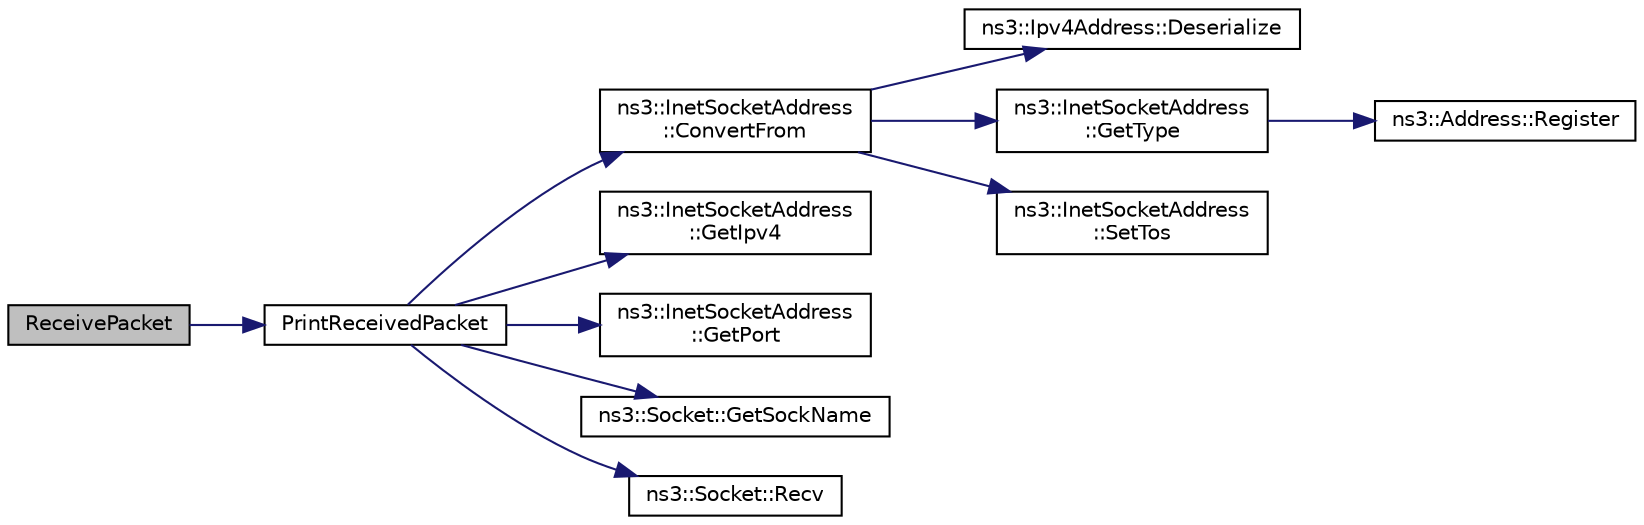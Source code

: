 digraph "ReceivePacket"
{
 // LATEX_PDF_SIZE
  edge [fontname="Helvetica",fontsize="10",labelfontname="Helvetica",labelfontsize="10"];
  node [fontname="Helvetica",fontsize="10",shape=record];
  rankdir="LR";
  Node1 [label="ReceivePacket",height=0.2,width=0.4,color="black", fillcolor="grey75", style="filled", fontcolor="black",tooltip=" "];
  Node1 -> Node2 [color="midnightblue",fontsize="10",style="solid",fontname="Helvetica"];
  Node2 [label="PrintReceivedPacket",height=0.2,width=0.4,color="black", fillcolor="white", style="filled",URL="$wifi-simple-interference_8cc.html#ad8addb72baae43bf761d7d7621c26b21",tooltip=" "];
  Node2 -> Node3 [color="midnightblue",fontsize="10",style="solid",fontname="Helvetica"];
  Node3 [label="ns3::InetSocketAddress\l::ConvertFrom",height=0.2,width=0.4,color="black", fillcolor="white", style="filled",URL="$classns3_1_1_inet_socket_address.html#ade776b1109e7b9a7be0b22ced49931e3",tooltip="Returns an InetSocketAddress which corresponds to the input Address."];
  Node3 -> Node4 [color="midnightblue",fontsize="10",style="solid",fontname="Helvetica"];
  Node4 [label="ns3::Ipv4Address::Deserialize",height=0.2,width=0.4,color="black", fillcolor="white", style="filled",URL="$classns3_1_1_ipv4_address.html#ac6e205258d95465ce51c148e51590760",tooltip=" "];
  Node3 -> Node5 [color="midnightblue",fontsize="10",style="solid",fontname="Helvetica"];
  Node5 [label="ns3::InetSocketAddress\l::GetType",height=0.2,width=0.4,color="black", fillcolor="white", style="filled",URL="$classns3_1_1_inet_socket_address.html#ae194de8f5f1884e3b755179891d20bba",tooltip="Get the underlying address type (automatically assigned)."];
  Node5 -> Node6 [color="midnightblue",fontsize="10",style="solid",fontname="Helvetica"];
  Node6 [label="ns3::Address::Register",height=0.2,width=0.4,color="black", fillcolor="white", style="filled",URL="$classns3_1_1_address.html#a75d239c79bb3c39d64a8db4f2d3d9b20",tooltip="Allocate a new type id for a new type of address."];
  Node3 -> Node7 [color="midnightblue",fontsize="10",style="solid",fontname="Helvetica"];
  Node7 [label="ns3::InetSocketAddress\l::SetTos",height=0.2,width=0.4,color="black", fillcolor="white", style="filled",URL="$classns3_1_1_inet_socket_address.html#a574001030dfb21d2963b2b4da081889d",tooltip=" "];
  Node2 -> Node8 [color="midnightblue",fontsize="10",style="solid",fontname="Helvetica"];
  Node8 [label="ns3::InetSocketAddress\l::GetIpv4",height=0.2,width=0.4,color="black", fillcolor="white", style="filled",URL="$classns3_1_1_inet_socket_address.html#a84e0f56d0747abd33413b3ce4a3c725d",tooltip=" "];
  Node2 -> Node9 [color="midnightblue",fontsize="10",style="solid",fontname="Helvetica"];
  Node9 [label="ns3::InetSocketAddress\l::GetPort",height=0.2,width=0.4,color="black", fillcolor="white", style="filled",URL="$classns3_1_1_inet_socket_address.html#a4516487243122789216c5e92ef89c11e",tooltip=" "];
  Node2 -> Node10 [color="midnightblue",fontsize="10",style="solid",fontname="Helvetica"];
  Node10 [label="ns3::Socket::GetSockName",height=0.2,width=0.4,color="black", fillcolor="white", style="filled",URL="$classns3_1_1_socket.html#aa982ca9baab28bea412b0d9710e63b43",tooltip="Get socket address."];
  Node2 -> Node11 [color="midnightblue",fontsize="10",style="solid",fontname="Helvetica"];
  Node11 [label="ns3::Socket::Recv",height=0.2,width=0.4,color="black", fillcolor="white", style="filled",URL="$classns3_1_1_socket.html#a8949b1f844aae563446f2f4c5be8827a",tooltip="Read data from the socket."];
}
